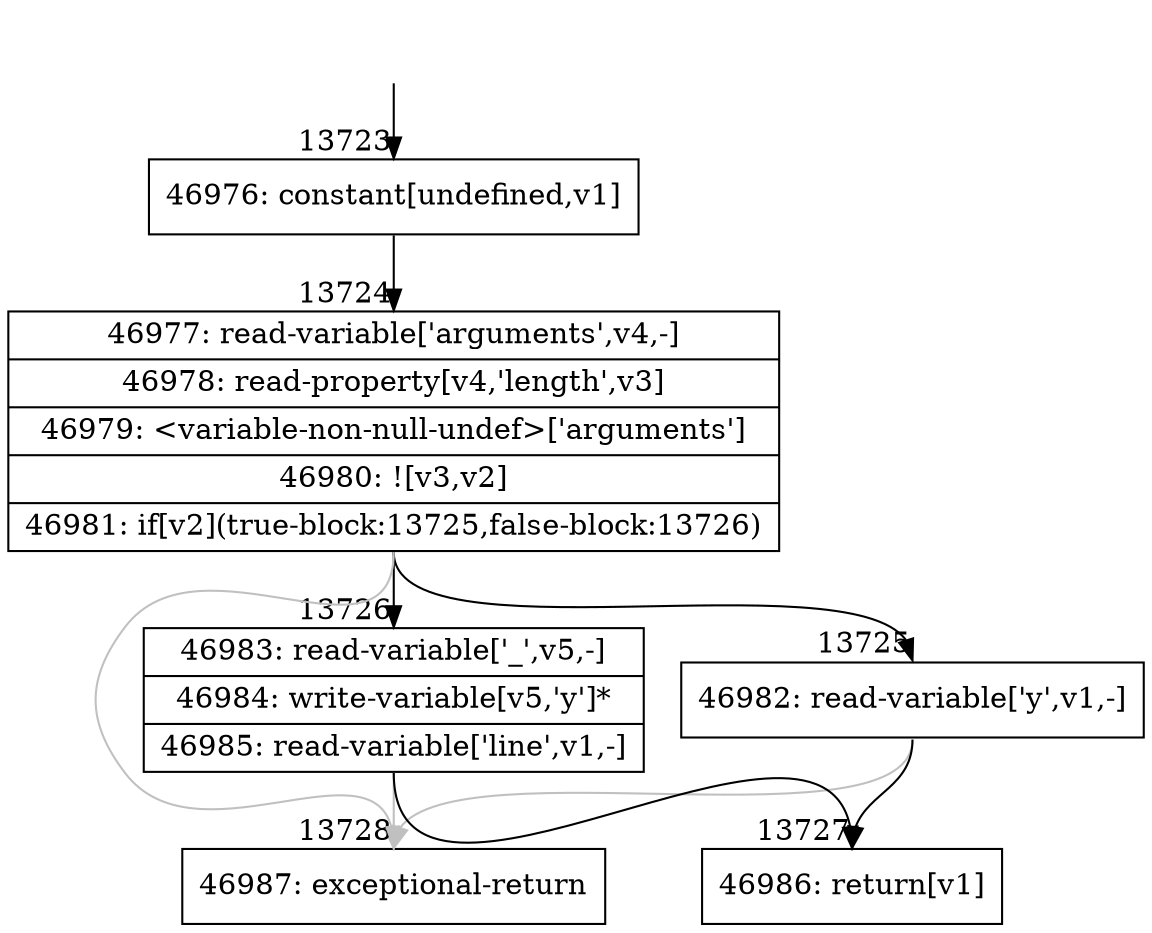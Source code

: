 digraph {
rankdir="TD"
BB_entry1272[shape=none,label=""];
BB_entry1272 -> BB13723 [tailport=s, headport=n, headlabel="    13723"]
BB13723 [shape=record label="{46976: constant[undefined,v1]}" ] 
BB13723 -> BB13724 [tailport=s, headport=n, headlabel="      13724"]
BB13724 [shape=record label="{46977: read-variable['arguments',v4,-]|46978: read-property[v4,'length',v3]|46979: \<variable-non-null-undef\>['arguments']|46980: ![v3,v2]|46981: if[v2](true-block:13725,false-block:13726)}" ] 
BB13724 -> BB13725 [tailport=s, headport=n, headlabel="      13725"]
BB13724 -> BB13726 [tailport=s, headport=n, headlabel="      13726"]
BB13724 -> BB13728 [tailport=s, headport=n, color=gray, headlabel="      13728"]
BB13725 [shape=record label="{46982: read-variable['y',v1,-]}" ] 
BB13725 -> BB13727 [tailport=s, headport=n, headlabel="      13727"]
BB13725 -> BB13728 [tailport=s, headport=n, color=gray]
BB13726 [shape=record label="{46983: read-variable['_',v5,-]|46984: write-variable[v5,'y']*|46985: read-variable['line',v1,-]}" ] 
BB13726 -> BB13727 [tailport=s, headport=n]
BB13726 -> BB13728 [tailport=s, headport=n, color=gray]
BB13727 [shape=record label="{46986: return[v1]}" ] 
BB13728 [shape=record label="{46987: exceptional-return}" ] 
//#$~ 8111
}
